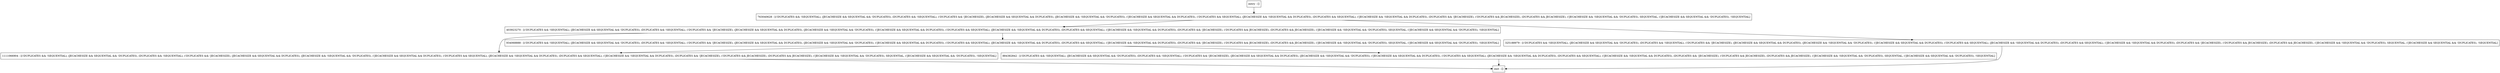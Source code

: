 digraph checkForNullDbt {
node [shape=record];
1111066904 [label="1111066904 - [(!DUPLICATES && !SEQUENTIAL), (JECACHESIZE && SEQUENTIAL && !DUPLICATES), (DUPLICATES && !SEQUENTIAL), (!DUPLICATES && !JECACHESIZE), (JECACHESIZE && SEQUENTIAL && DUPLICATES), (JECACHESIZE && !SEQUENTIAL && !DUPLICATES), (!JECACHESIZE && SEQUENTIAL && DUPLICATES), (!DUPLICATES && SEQUENTIAL), (JECACHESIZE && !SEQUENTIAL && DUPLICATES), (DUPLICATES && SEQUENTIAL), (!JECACHESIZE && !SEQUENTIAL && DUPLICATES), (DUPLICATES && !JECACHESIZE), (!DUPLICATES && JECACHESIZE), (DUPLICATES && JECACHESIZE), (!JECACHESIZE && !SEQUENTIAL && !DUPLICATES), SEQUENTIAL, (!JECACHESIZE && SEQUENTIAL && !DUPLICATES), !SEQUENTIAL]"];
entry [label="entry - []"];
exit [label="exit - []"];
403923270 [label="403923270 - [(!DUPLICATES && !SEQUENTIAL), (JECACHESIZE && SEQUENTIAL && !DUPLICATES), (DUPLICATES && !SEQUENTIAL), (!DUPLICATES && !JECACHESIZE), (JECACHESIZE && SEQUENTIAL && DUPLICATES), (JECACHESIZE && !SEQUENTIAL && !DUPLICATES), (!JECACHESIZE && SEQUENTIAL && DUPLICATES), (!DUPLICATES && SEQUENTIAL), (JECACHESIZE && !SEQUENTIAL && DUPLICATES), (DUPLICATES && SEQUENTIAL), (!JECACHESIZE && !SEQUENTIAL && DUPLICATES), (DUPLICATES && !JECACHESIZE), (!DUPLICATES && JECACHESIZE), (DUPLICATES && JECACHESIZE), (!JECACHESIZE && !SEQUENTIAL && !DUPLICATES), SEQUENTIAL, (!JECACHESIZE && SEQUENTIAL && !DUPLICATES), !SEQUENTIAL]"];
325188979 [label="325188979 - [(!DUPLICATES && !SEQUENTIAL), (JECACHESIZE && SEQUENTIAL && !DUPLICATES), (DUPLICATES && !SEQUENTIAL), (!DUPLICATES && !JECACHESIZE), (JECACHESIZE && SEQUENTIAL && DUPLICATES), (JECACHESIZE && !SEQUENTIAL && !DUPLICATES), (!JECACHESIZE && SEQUENTIAL && DUPLICATES), (!DUPLICATES && SEQUENTIAL), (JECACHESIZE && !SEQUENTIAL && DUPLICATES), (DUPLICATES && SEQUENTIAL), (!JECACHESIZE && !SEQUENTIAL && DUPLICATES), (DUPLICATES && !JECACHESIZE), (!DUPLICATES && JECACHESIZE), (DUPLICATES && JECACHESIZE), (!JECACHESIZE && !SEQUENTIAL && !DUPLICATES), SEQUENTIAL, (!JECACHESIZE && SEQUENTIAL && !DUPLICATES), !SEQUENTIAL]"];
934068888 [label="934068888 - [(!DUPLICATES && !SEQUENTIAL), (JECACHESIZE && SEQUENTIAL && !DUPLICATES), (DUPLICATES && !SEQUENTIAL), (!DUPLICATES && !JECACHESIZE), (JECACHESIZE && SEQUENTIAL && DUPLICATES), (JECACHESIZE && !SEQUENTIAL && !DUPLICATES), (!JECACHESIZE && SEQUENTIAL && DUPLICATES), (!DUPLICATES && SEQUENTIAL), (JECACHESIZE && !SEQUENTIAL && DUPLICATES), (DUPLICATES && SEQUENTIAL), (!JECACHESIZE && !SEQUENTIAL && DUPLICATES), (DUPLICATES && !JECACHESIZE), (!DUPLICATES && JECACHESIZE), (DUPLICATES && JECACHESIZE), (!JECACHESIZE && !SEQUENTIAL && !DUPLICATES), SEQUENTIAL, (!JECACHESIZE && SEQUENTIAL && !DUPLICATES), !SEQUENTIAL]"];
763040628 [label="763040628 - [(!DUPLICATES && !SEQUENTIAL), (JECACHESIZE && SEQUENTIAL && !DUPLICATES), (DUPLICATES && !SEQUENTIAL), (!DUPLICATES && !JECACHESIZE), (JECACHESIZE && SEQUENTIAL && DUPLICATES), (JECACHESIZE && !SEQUENTIAL && !DUPLICATES), (!JECACHESIZE && SEQUENTIAL && DUPLICATES), (!DUPLICATES && SEQUENTIAL), (JECACHESIZE && !SEQUENTIAL && DUPLICATES), (DUPLICATES && SEQUENTIAL), (!JECACHESIZE && !SEQUENTIAL && DUPLICATES), (DUPLICATES && !JECACHESIZE), (!DUPLICATES && JECACHESIZE), (DUPLICATES && JECACHESIZE), (!JECACHESIZE && !SEQUENTIAL && !DUPLICATES), SEQUENTIAL, (!JECACHESIZE && SEQUENTIAL && !DUPLICATES), !SEQUENTIAL]"];
884382842 [label="884382842 - [(!DUPLICATES && !SEQUENTIAL), (JECACHESIZE && SEQUENTIAL && !DUPLICATES), (DUPLICATES && !SEQUENTIAL), (!DUPLICATES && !JECACHESIZE), (JECACHESIZE && SEQUENTIAL && DUPLICATES), (JECACHESIZE && !SEQUENTIAL && !DUPLICATES), (!JECACHESIZE && SEQUENTIAL && DUPLICATES), (!DUPLICATES && SEQUENTIAL), (JECACHESIZE && !SEQUENTIAL && DUPLICATES), (DUPLICATES && SEQUENTIAL), (!JECACHESIZE && !SEQUENTIAL && DUPLICATES), (DUPLICATES && !JECACHESIZE), (!DUPLICATES && JECACHESIZE), (DUPLICATES && JECACHESIZE), (!JECACHESIZE && !SEQUENTIAL && !DUPLICATES), SEQUENTIAL, (!JECACHESIZE && SEQUENTIAL && !DUPLICATES), !SEQUENTIAL]"];
entry;
exit;
1111066904 -> exit;
entry -> 763040628;
403923270 -> 1111066904;
403923270 -> 934068888;
325188979 -> exit;
934068888 -> 1111066904;
934068888 -> 884382842;
763040628 -> 403923270;
763040628 -> 325188979;
884382842 -> exit;
}
